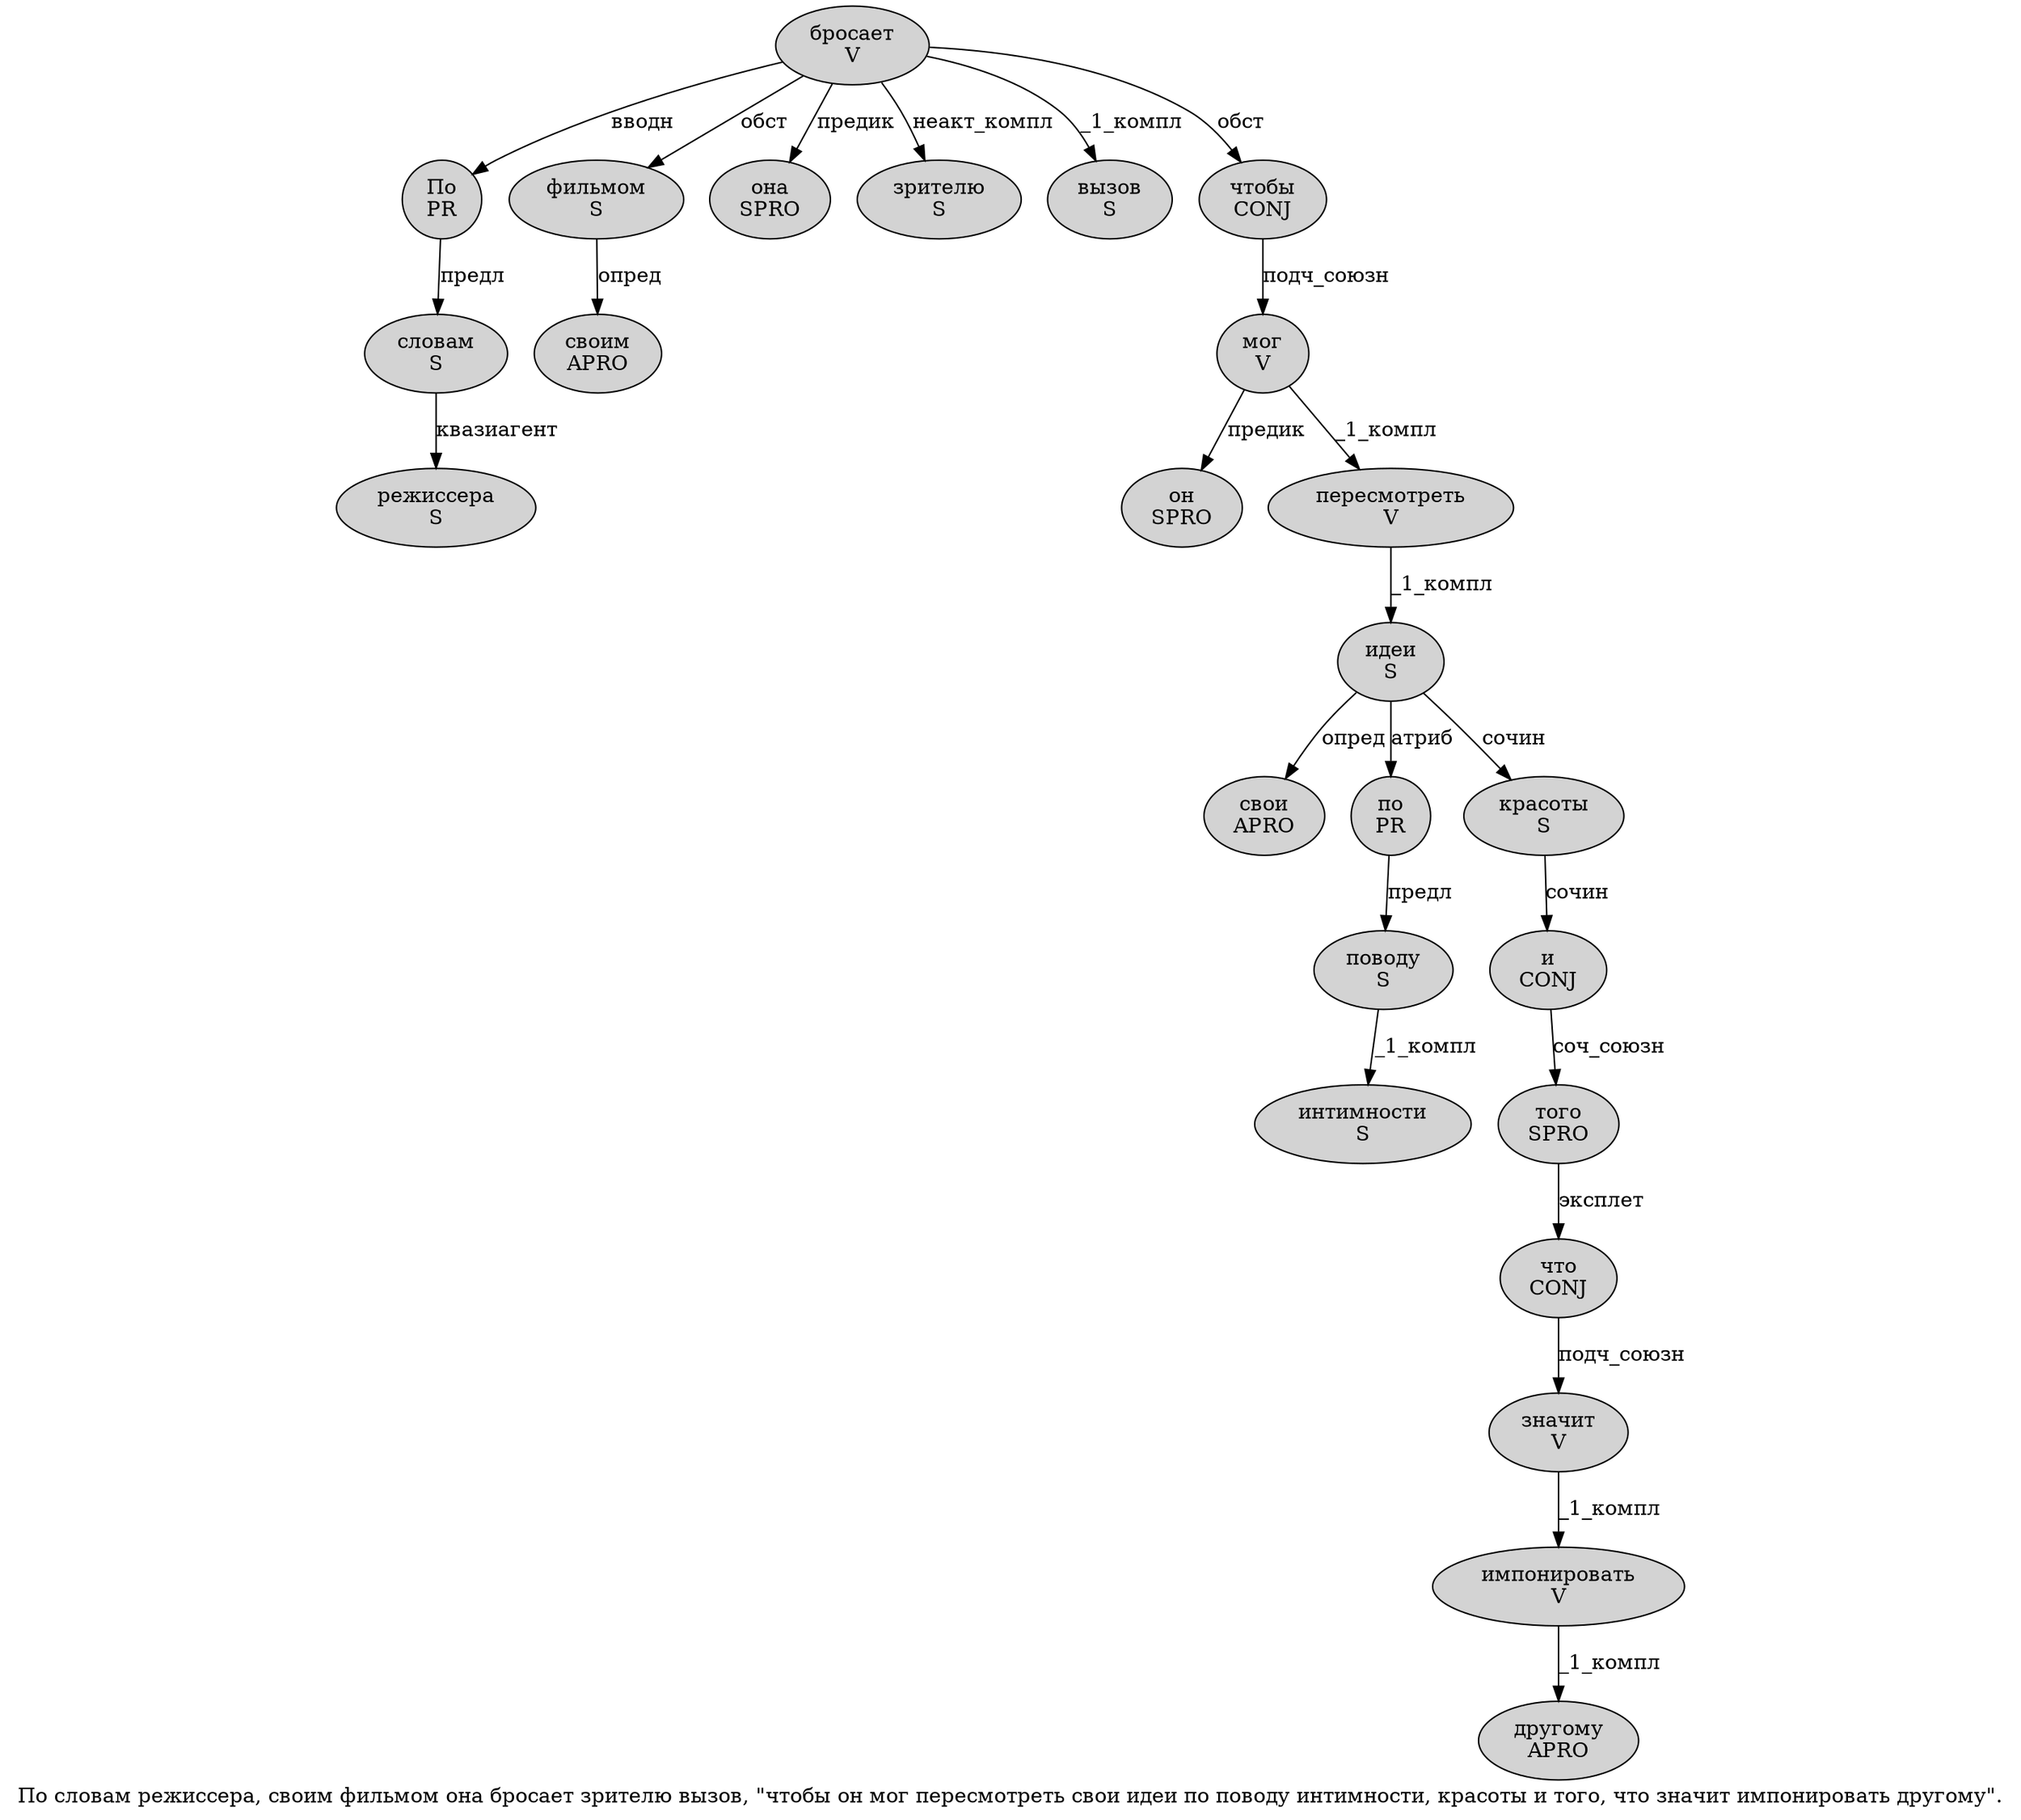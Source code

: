 digraph SENTENCE_1480 {
	graph [label="По словам режиссера, своим фильмом она бросает зрителю вызов, \"чтобы он мог пересмотреть свои идеи по поводу интимности, красоты и того, что значит импонировать другому\"."]
	node [style=filled]
		0 [label="По
PR" color="" fillcolor=lightgray penwidth=1 shape=ellipse]
		1 [label="словам
S" color="" fillcolor=lightgray penwidth=1 shape=ellipse]
		2 [label="режиссера
S" color="" fillcolor=lightgray penwidth=1 shape=ellipse]
		4 [label="своим
APRO" color="" fillcolor=lightgray penwidth=1 shape=ellipse]
		5 [label="фильмом
S" color="" fillcolor=lightgray penwidth=1 shape=ellipse]
		6 [label="она
SPRO" color="" fillcolor=lightgray penwidth=1 shape=ellipse]
		7 [label="бросает
V" color="" fillcolor=lightgray penwidth=1 shape=ellipse]
		8 [label="зрителю
S" color="" fillcolor=lightgray penwidth=1 shape=ellipse]
		9 [label="вызов
S" color="" fillcolor=lightgray penwidth=1 shape=ellipse]
		12 [label="чтобы
CONJ" color="" fillcolor=lightgray penwidth=1 shape=ellipse]
		13 [label="он
SPRO" color="" fillcolor=lightgray penwidth=1 shape=ellipse]
		14 [label="мог
V" color="" fillcolor=lightgray penwidth=1 shape=ellipse]
		15 [label="пересмотреть
V" color="" fillcolor=lightgray penwidth=1 shape=ellipse]
		16 [label="свои
APRO" color="" fillcolor=lightgray penwidth=1 shape=ellipse]
		17 [label="идеи
S" color="" fillcolor=lightgray penwidth=1 shape=ellipse]
		18 [label="по
PR" color="" fillcolor=lightgray penwidth=1 shape=ellipse]
		19 [label="поводу
S" color="" fillcolor=lightgray penwidth=1 shape=ellipse]
		20 [label="интимности
S" color="" fillcolor=lightgray penwidth=1 shape=ellipse]
		22 [label="красоты
S" color="" fillcolor=lightgray penwidth=1 shape=ellipse]
		23 [label="и
CONJ" color="" fillcolor=lightgray penwidth=1 shape=ellipse]
		24 [label="того
SPRO" color="" fillcolor=lightgray penwidth=1 shape=ellipse]
		26 [label="что
CONJ" color="" fillcolor=lightgray penwidth=1 shape=ellipse]
		27 [label="значит
V" color="" fillcolor=lightgray penwidth=1 shape=ellipse]
		28 [label="импонировать
V" color="" fillcolor=lightgray penwidth=1 shape=ellipse]
		29 [label="другому
APRO" color="" fillcolor=lightgray penwidth=1 shape=ellipse]
			28 -> 29 [label="_1_компл"]
			22 -> 23 [label="сочин"]
			14 -> 13 [label="предик"]
			14 -> 15 [label="_1_компл"]
			7 -> 0 [label="вводн"]
			7 -> 5 [label="обст"]
			7 -> 6 [label="предик"]
			7 -> 8 [label="неакт_компл"]
			7 -> 9 [label="_1_компл"]
			7 -> 12 [label="обст"]
			15 -> 17 [label="_1_компл"]
			26 -> 27 [label="подч_союзн"]
			23 -> 24 [label="соч_союзн"]
			24 -> 26 [label="эксплет"]
			5 -> 4 [label="опред"]
			12 -> 14 [label="подч_союзн"]
			19 -> 20 [label="_1_компл"]
			17 -> 16 [label="опред"]
			17 -> 18 [label="атриб"]
			17 -> 22 [label="сочин"]
			27 -> 28 [label="_1_компл"]
			1 -> 2 [label="квазиагент"]
			0 -> 1 [label="предл"]
			18 -> 19 [label="предл"]
}
